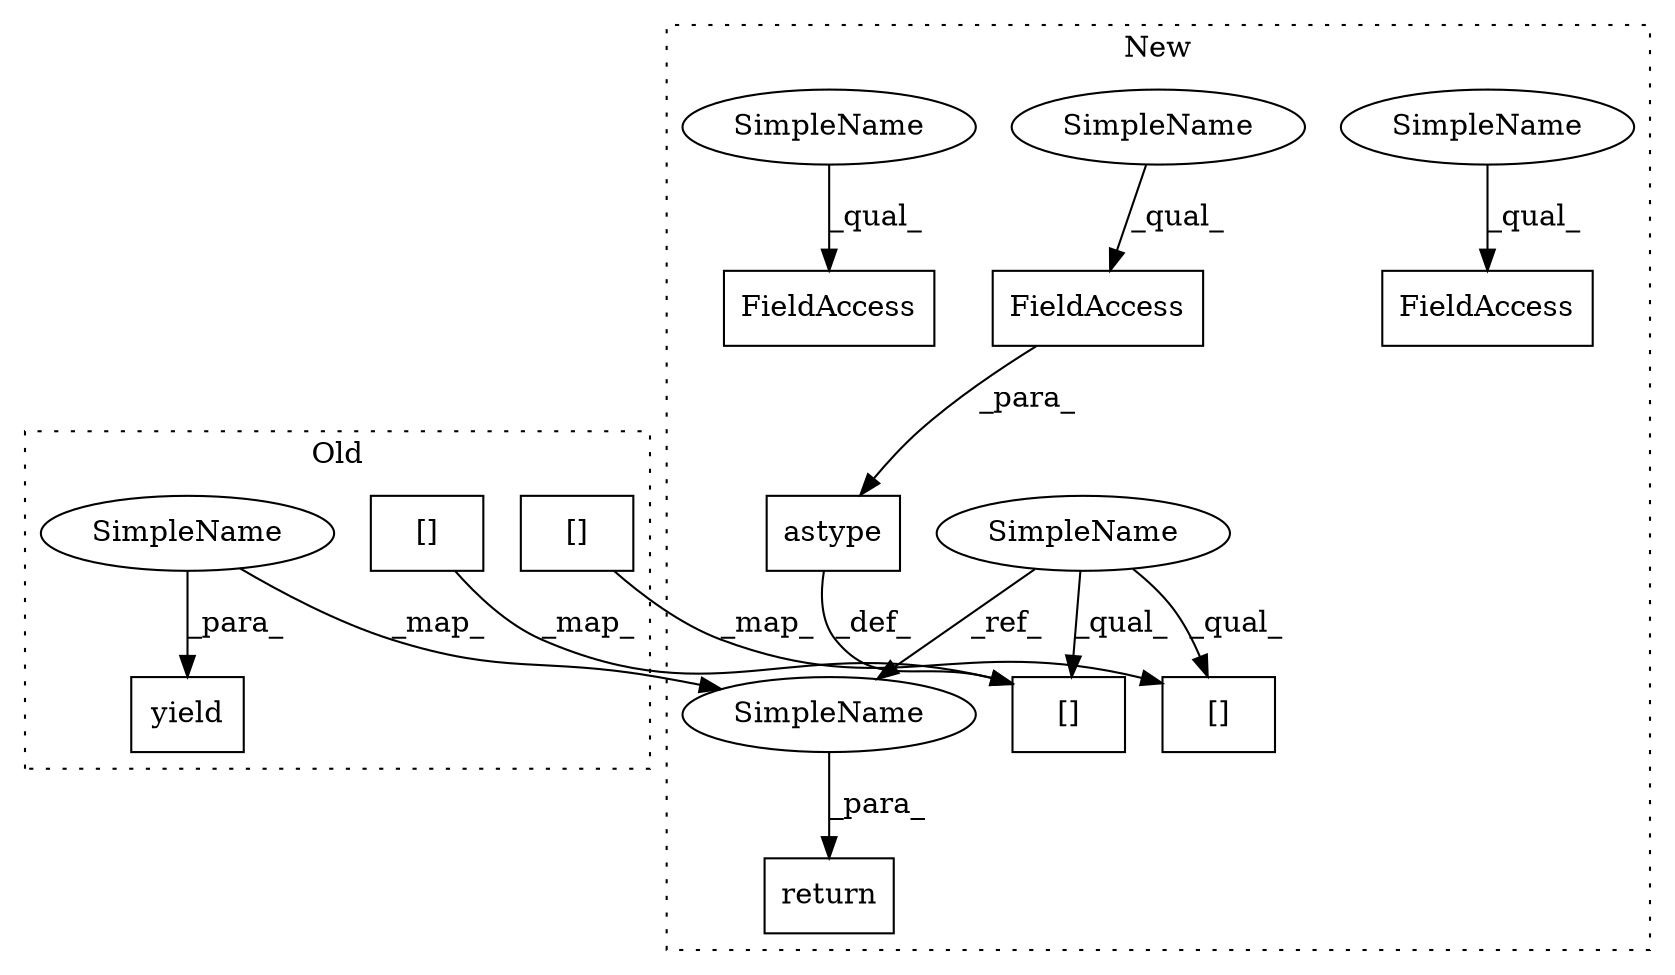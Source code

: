 digraph G {
subgraph cluster0 {
1 [label="yield" a="112" s="6433" l="7" shape="box"];
5 [label="[]" a="2" s="6154,6175" l="12,1" shape="box"];
9 [label="[]" a="2" s="5698,5714" l="12,1" shape="box"];
13 [label="SimpleName" a="42" s="6440" l="11" shape="ellipse"];
label = "Old";
style="dotted";
}
subgraph cluster1 {
2 [label="astype" a="32" s="6263,6283" l="7,1" shape="box"];
3 [label="FieldAccess" a="22" s="6270" l="13" shape="box"];
4 [label="SimpleName" a="42" s="3233" l="11" shape="ellipse"];
6 [label="[]" a="2" s="6204,6225" l="12,1" shape="box"];
7 [label="FieldAccess" a="22" s="5773" l="13" shape="box"];
8 [label="[]" a="2" s="5712,5728" l="12,1" shape="box"];
10 [label="FieldAccess" a="22" s="6156" l="13" shape="box"];
11 [label="return" a="41" s="6505" l="7" shape="box"];
12 [label="SimpleName" a="42" s="6512" l="11" shape="ellipse"];
14 [label="SimpleName" a="42" s="5773" l="5" shape="ellipse"];
15 [label="SimpleName" a="42" s="6270" l="5" shape="ellipse"];
16 [label="SimpleName" a="42" s="6156" l="5" shape="ellipse"];
label = "New";
style="dotted";
}
2 -> 6 [label="_def_"];
3 -> 2 [label="_para_"];
4 -> 6 [label="_qual_"];
4 -> 8 [label="_qual_"];
4 -> 12 [label="_ref_"];
5 -> 6 [label="_map_"];
9 -> 8 [label="_map_"];
12 -> 11 [label="_para_"];
13 -> 12 [label="_map_"];
13 -> 1 [label="_para_"];
14 -> 7 [label="_qual_"];
15 -> 3 [label="_qual_"];
16 -> 10 [label="_qual_"];
}